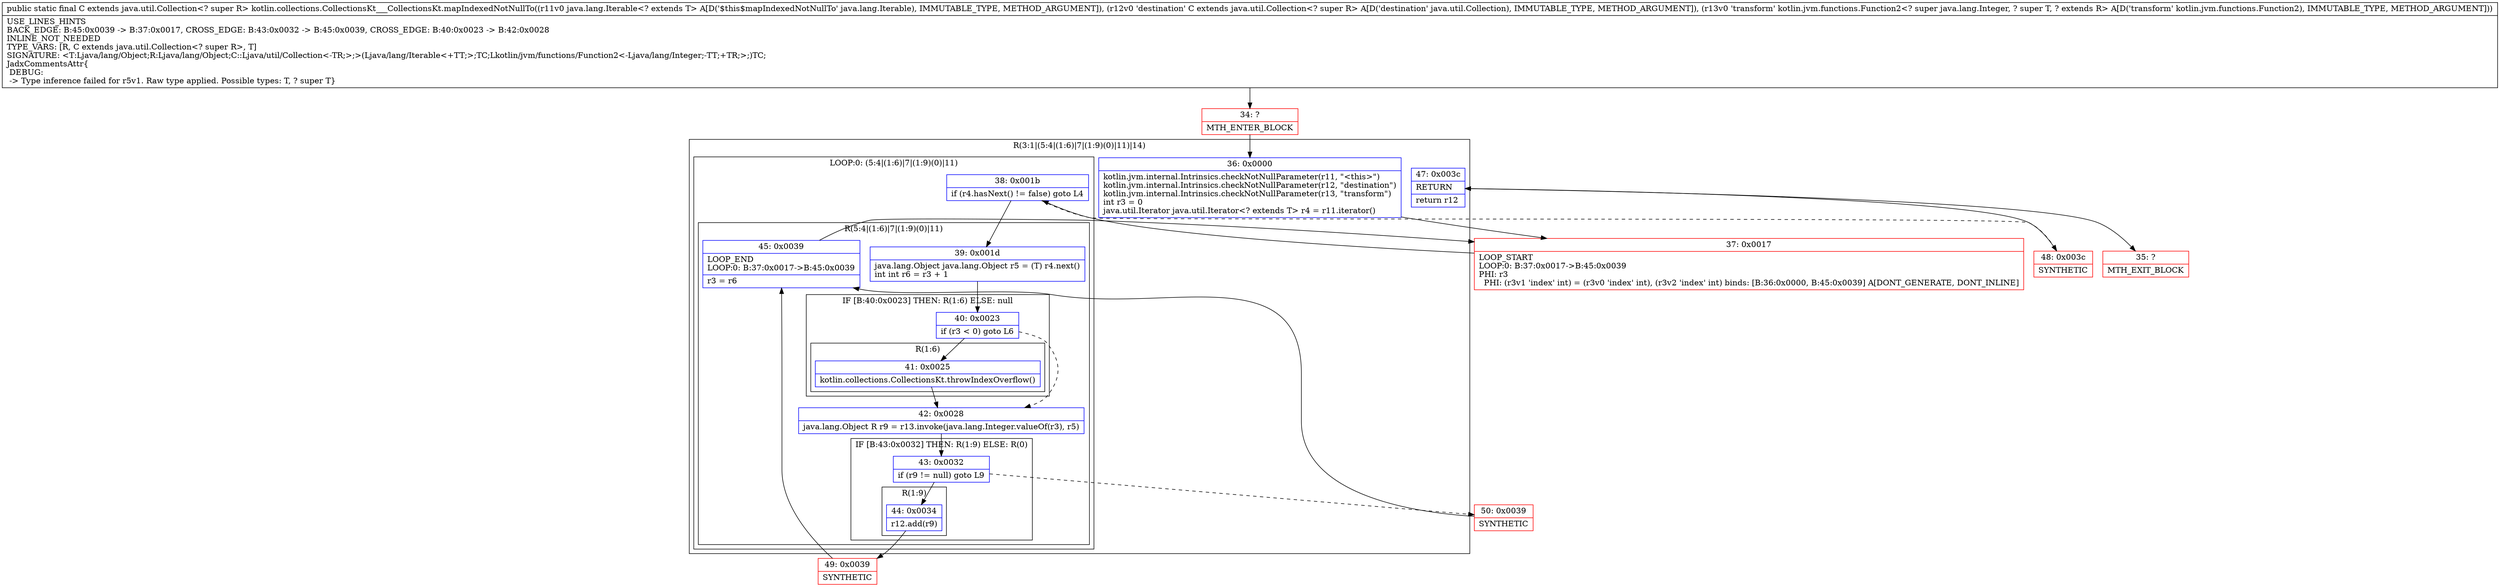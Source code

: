 digraph "CFG forkotlin.collections.CollectionsKt___CollectionsKt.mapIndexedNotNullTo(Ljava\/lang\/Iterable;Ljava\/util\/Collection;Lkotlin\/jvm\/functions\/Function2;)Ljava\/util\/Collection;" {
subgraph cluster_Region_810939749 {
label = "R(3:1|(5:4|(1:6)|7|(1:9)(0)|11)|14)";
node [shape=record,color=blue];
Node_36 [shape=record,label="{36\:\ 0x0000|kotlin.jvm.internal.Intrinsics.checkNotNullParameter(r11, \"\<this\>\")\lkotlin.jvm.internal.Intrinsics.checkNotNullParameter(r12, \"destination\")\lkotlin.jvm.internal.Intrinsics.checkNotNullParameter(r13, \"transform\")\lint r3 = 0\ljava.util.Iterator java.util.Iterator\<? extends T\> r4 = r11.iterator()\l}"];
subgraph cluster_LoopRegion_1001384200 {
label = "LOOP:0: (5:4|(1:6)|7|(1:9)(0)|11)";
node [shape=record,color=blue];
Node_38 [shape=record,label="{38\:\ 0x001b|if (r4.hasNext() != false) goto L4\l}"];
subgraph cluster_Region_1786494545 {
label = "R(5:4|(1:6)|7|(1:9)(0)|11)";
node [shape=record,color=blue];
Node_39 [shape=record,label="{39\:\ 0x001d|java.lang.Object java.lang.Object r5 = (T) r4.next()\lint int r6 = r3 + 1\l}"];
subgraph cluster_IfRegion_1044646918 {
label = "IF [B:40:0x0023] THEN: R(1:6) ELSE: null";
node [shape=record,color=blue];
Node_40 [shape=record,label="{40\:\ 0x0023|if (r3 \< 0) goto L6\l}"];
subgraph cluster_Region_78040701 {
label = "R(1:6)";
node [shape=record,color=blue];
Node_41 [shape=record,label="{41\:\ 0x0025|kotlin.collections.CollectionsKt.throwIndexOverflow()\l}"];
}
}
Node_42 [shape=record,label="{42\:\ 0x0028|java.lang.Object R r9 = r13.invoke(java.lang.Integer.valueOf(r3), r5)\l}"];
subgraph cluster_IfRegion_609144261 {
label = "IF [B:43:0x0032] THEN: R(1:9) ELSE: R(0)";
node [shape=record,color=blue];
Node_43 [shape=record,label="{43\:\ 0x0032|if (r9 != null) goto L9\l}"];
subgraph cluster_Region_334525995 {
label = "R(1:9)";
node [shape=record,color=blue];
Node_44 [shape=record,label="{44\:\ 0x0034|r12.add(r9)\l}"];
}
subgraph cluster_Region_403066831 {
label = "R(0)";
node [shape=record,color=blue];
}
}
Node_45 [shape=record,label="{45\:\ 0x0039|LOOP_END\lLOOP:0: B:37:0x0017\-\>B:45:0x0039\l|r3 = r6\l}"];
}
}
Node_47 [shape=record,label="{47\:\ 0x003c|RETURN\l|return r12\l}"];
}
Node_34 [shape=record,color=red,label="{34\:\ ?|MTH_ENTER_BLOCK\l}"];
Node_37 [shape=record,color=red,label="{37\:\ 0x0017|LOOP_START\lLOOP:0: B:37:0x0017\-\>B:45:0x0039\lPHI: r3 \l  PHI: (r3v1 'index' int) = (r3v0 'index' int), (r3v2 'index' int) binds: [B:36:0x0000, B:45:0x0039] A[DONT_GENERATE, DONT_INLINE]\l}"];
Node_49 [shape=record,color=red,label="{49\:\ 0x0039|SYNTHETIC\l}"];
Node_50 [shape=record,color=red,label="{50\:\ 0x0039|SYNTHETIC\l}"];
Node_48 [shape=record,color=red,label="{48\:\ 0x003c|SYNTHETIC\l}"];
Node_35 [shape=record,color=red,label="{35\:\ ?|MTH_EXIT_BLOCK\l}"];
MethodNode[shape=record,label="{public static final C extends java.util.Collection\<? super R\> kotlin.collections.CollectionsKt___CollectionsKt.mapIndexedNotNullTo((r11v0 java.lang.Iterable\<? extends T\> A[D('$this$mapIndexedNotNullTo' java.lang.Iterable), IMMUTABLE_TYPE, METHOD_ARGUMENT]), (r12v0 'destination' C extends java.util.Collection\<? super R\> A[D('destination' java.util.Collection), IMMUTABLE_TYPE, METHOD_ARGUMENT]), (r13v0 'transform' kotlin.jvm.functions.Function2\<? super java.lang.Integer, ? super T, ? extends R\> A[D('transform' kotlin.jvm.functions.Function2), IMMUTABLE_TYPE, METHOD_ARGUMENT]))  | USE_LINES_HINTS\lBACK_EDGE: B:45:0x0039 \-\> B:37:0x0017, CROSS_EDGE: B:43:0x0032 \-\> B:45:0x0039, CROSS_EDGE: B:40:0x0023 \-\> B:42:0x0028\lINLINE_NOT_NEEDED\lTYPE_VARS: [R, C extends java.util.Collection\<? super R\>, T]\lSIGNATURE: \<T:Ljava\/lang\/Object;R:Ljava\/lang\/Object;C::Ljava\/util\/Collection\<\-TR;\>;\>(Ljava\/lang\/Iterable\<+TT;\>;TC;Lkotlin\/jvm\/functions\/Function2\<\-Ljava\/lang\/Integer;\-TT;+TR;\>;)TC;\lJadxCommentsAttr\{\l DEBUG: \l \-\> Type inference failed for r5v1. Raw type applied. Possible types: T, ? super T\}\l}"];
MethodNode -> Node_34;Node_36 -> Node_37;
Node_38 -> Node_39;
Node_38 -> Node_48[style=dashed];
Node_39 -> Node_40;
Node_40 -> Node_41;
Node_40 -> Node_42[style=dashed];
Node_41 -> Node_42;
Node_42 -> Node_43;
Node_43 -> Node_44;
Node_43 -> Node_50[style=dashed];
Node_44 -> Node_49;
Node_45 -> Node_37;
Node_47 -> Node_35;
Node_34 -> Node_36;
Node_37 -> Node_38;
Node_49 -> Node_45;
Node_50 -> Node_45;
Node_48 -> Node_47;
}

